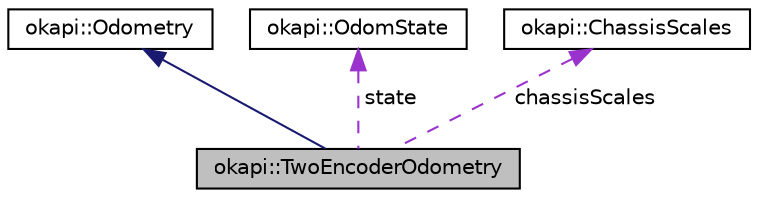 digraph "okapi::TwoEncoderOdometry"
{
 // LATEX_PDF_SIZE
  edge [fontname="Helvetica",fontsize="10",labelfontname="Helvetica",labelfontsize="10"];
  node [fontname="Helvetica",fontsize="10",shape=record];
  Node1 [label="okapi::TwoEncoderOdometry",height=0.2,width=0.4,color="black", fillcolor="grey75", style="filled", fontcolor="black",tooltip=" "];
  Node2 -> Node1 [dir="back",color="midnightblue",fontsize="10",style="solid",fontname="Helvetica"];
  Node2 [label="okapi::Odometry",height=0.2,width=0.4,color="black", fillcolor="white", style="filled",URL="$classokapi_1_1Odometry.html",tooltip=" "];
  Node3 -> Node1 [dir="back",color="darkorchid3",fontsize="10",style="dashed",label=" state" ,fontname="Helvetica"];
  Node3 [label="okapi::OdomState",height=0.2,width=0.4,color="black", fillcolor="white", style="filled",URL="$structokapi_1_1OdomState.html",tooltip=" "];
  Node4 -> Node1 [dir="back",color="darkorchid3",fontsize="10",style="dashed",label=" chassisScales" ,fontname="Helvetica"];
  Node4 [label="okapi::ChassisScales",height=0.2,width=0.4,color="black", fillcolor="white", style="filled",URL="$classokapi_1_1ChassisScales.html",tooltip=" "];
}
